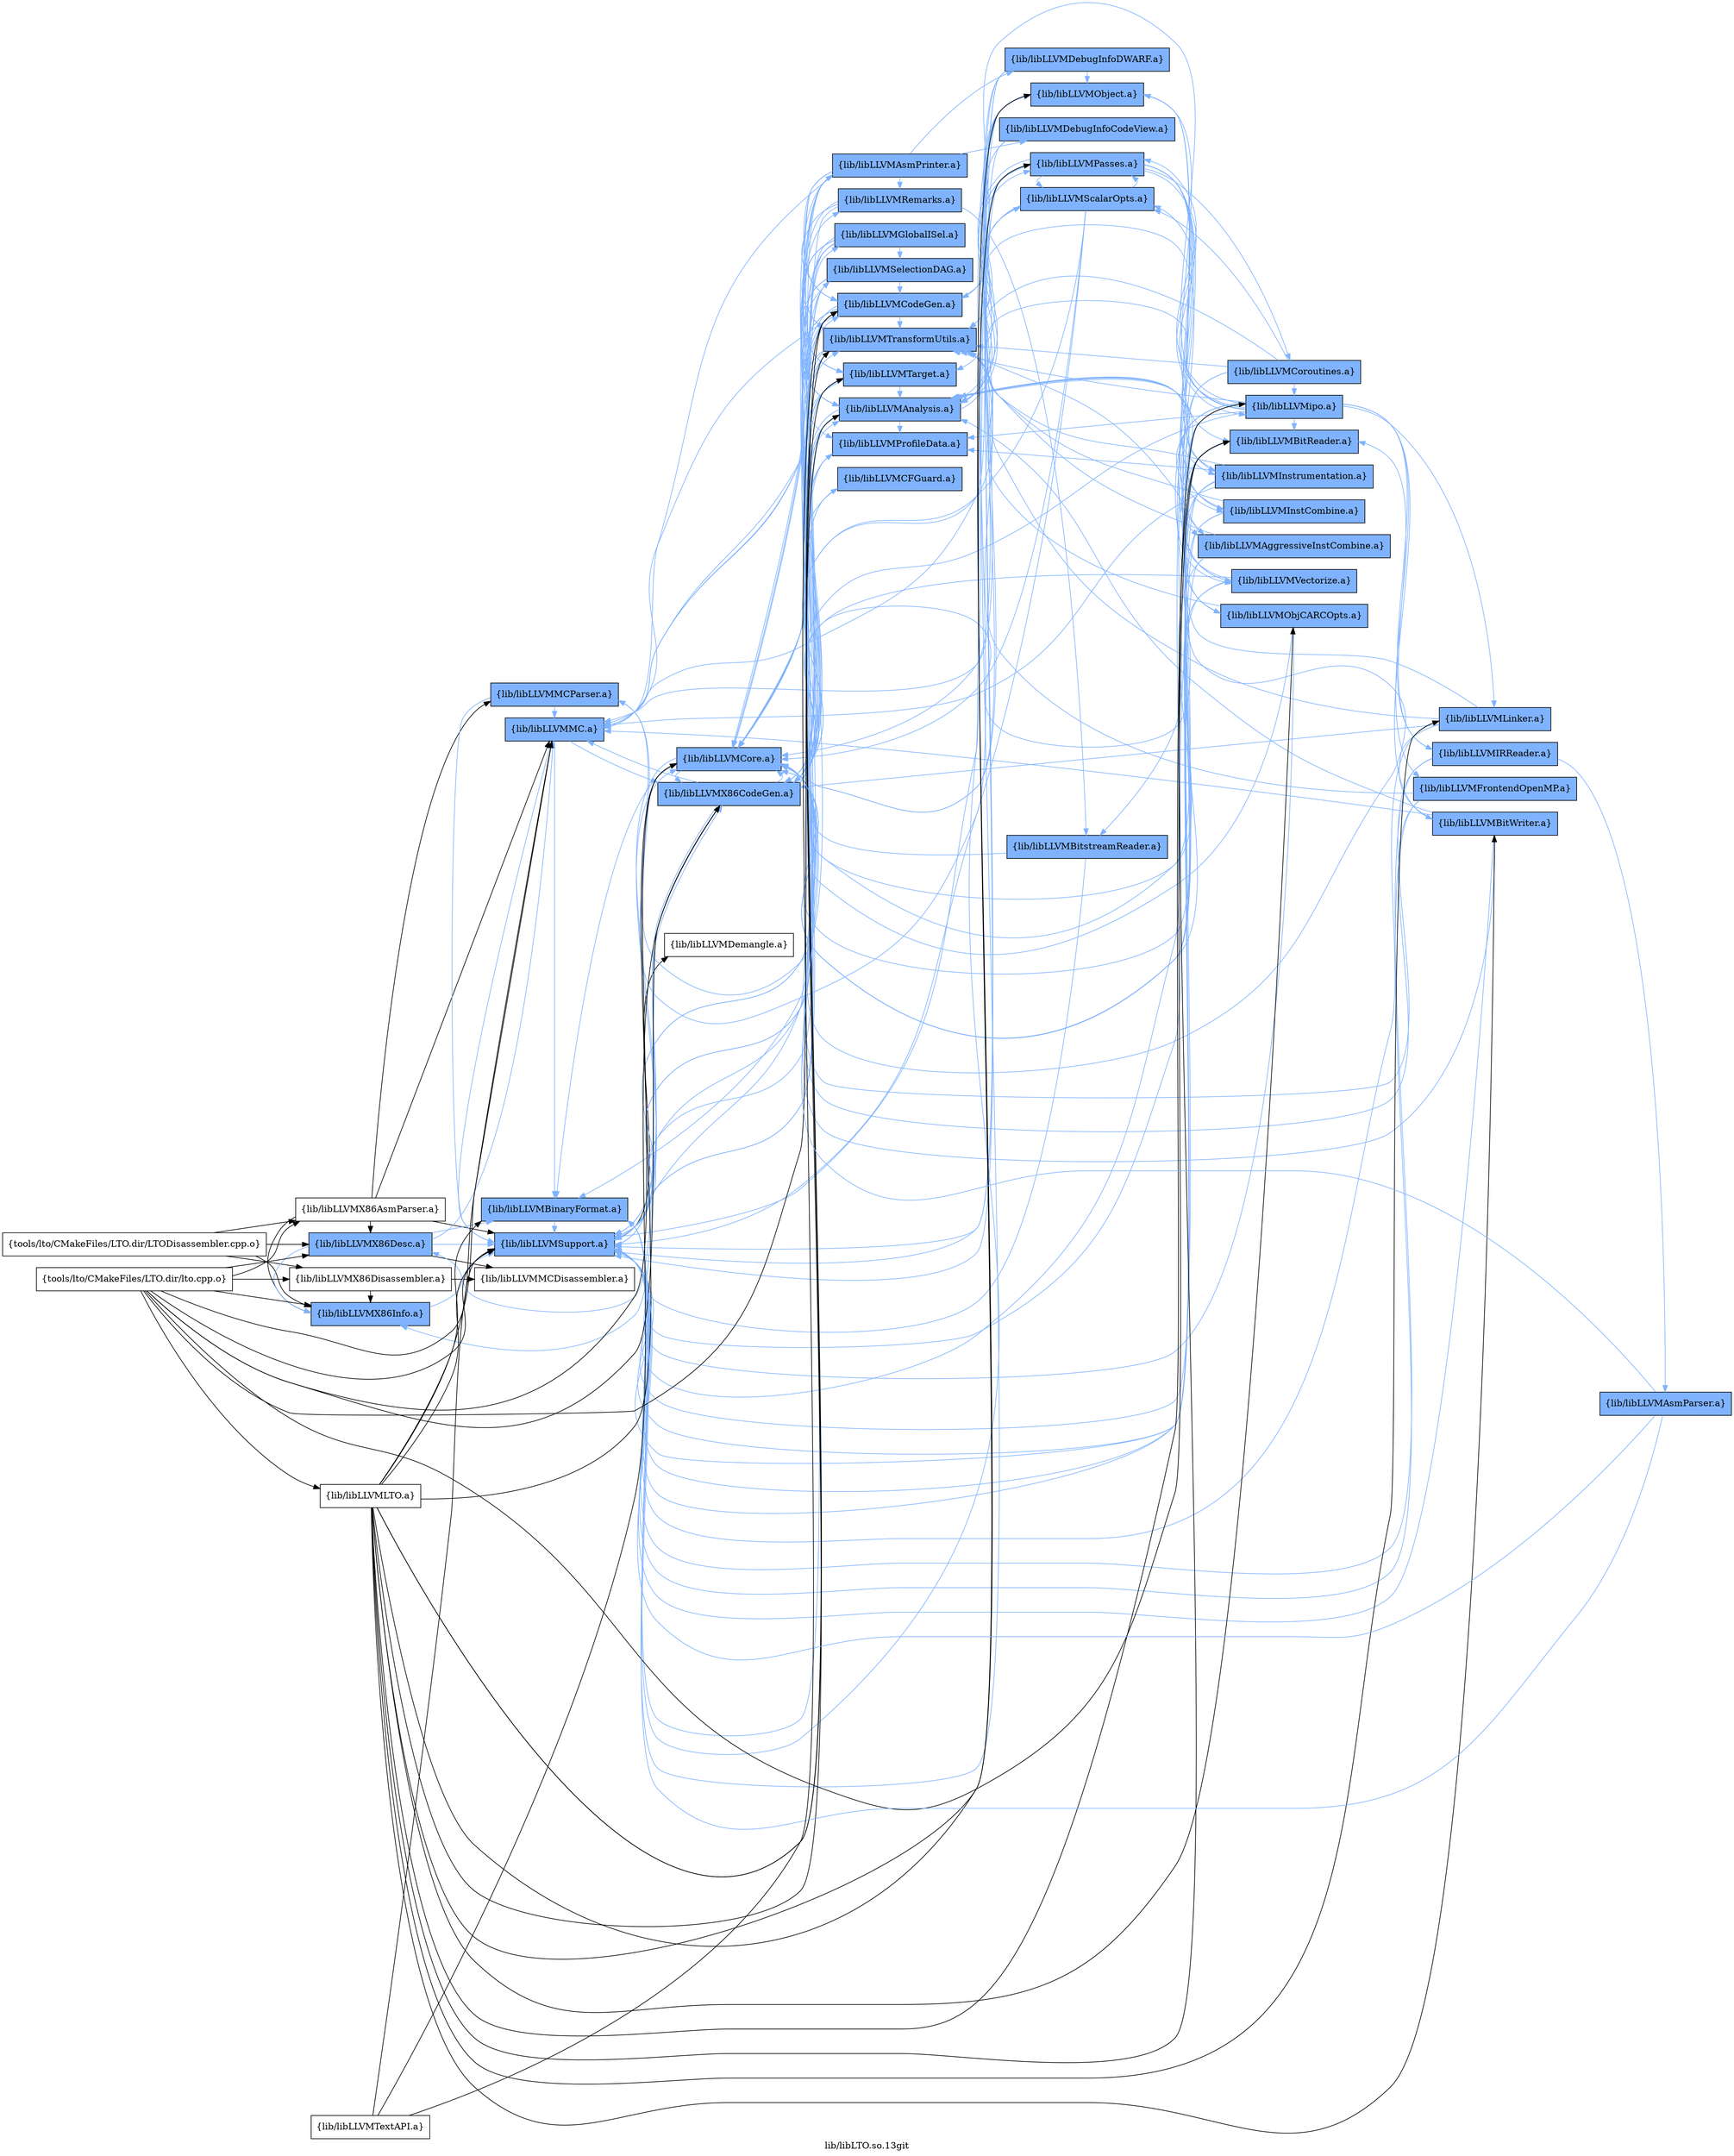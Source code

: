 digraph "lib/libLTO.so.13git" {
	label="lib/libLTO.so.13git";
	rankdir=LR;
	{ rank=same; Node0x560eab0e5078;  }
	{ rank=same; Node0x560eab0f0838; Node0x560eab0f74f8; Node0x560eab0f6ff8; Node0x560eab0f6af8;  }
	{ rank=same; Node0x560eab0f4f28; Node0x560eab0f45c8; Node0x560eab0f2e58; Node0x560eab0f4a78; Node0x560eab0f5928;  }
	{ rank=same; Node0x560eab0f0338; Node0x560eab0f8538; Node0x560eab0f4de8;  }
	{ rank=same; Node0x560eab0f8088; Node0x560eab0f6328; Node0x560eab0f4078; Node0x560eab0dbf78; Node0x560eab0ea4d8; Node0x560eab0db078; Node0x560eab0dba78; Node0x560eab0f1a58; Node0x560eab0e9fd8; Node0x560eab0f53d8;  }
	{ rank=same; Node0x560eab0e15b8; Node0x560eab0f5d38; Node0x560eab0f2458; Node0x560eab0e47b8; Node0x560eab0f38a8; Node0x560eab0f4fc8;  }
	{ rank=same; Node0x560eab0ea9d8; Node0x560eab0e2af8; Node0x560eab0e2648; Node0x560eab0e34f8; Node0x560eab0e11a8; Node0x560eab0e1fb8; Node0x560eab0eaed8; Node0x560eab0f65f8;  }
	{ rank=same; Node0x560eab0ebdd8; Node0x560eab0eb3d8; Node0x560eab0ec328; Node0x560eab0e3048;  }

	Node0x560eab0e5078 [shape=record,shape=box,group=0,label="{tools/lto/CMakeFiles/LTO.dir/LTODisassembler.cpp.o}"];
	Node0x560eab0e5078 -> Node0x560eab0f0838;
	Node0x560eab0e5078 -> Node0x560eab0f74f8;
	Node0x560eab0e5078 -> Node0x560eab0f6ff8;
	Node0x560eab0e5078 -> Node0x560eab0f6af8;
	Node0x560eab0f0838 [shape=record,shape=box,group=0,label="{lib/libLLVMX86AsmParser.a}"];
	Node0x560eab0f0838 -> Node0x560eab0f74f8;
	Node0x560eab0f0838 -> Node0x560eab0f6af8;
	Node0x560eab0f0838 -> Node0x560eab0f4f28;
	Node0x560eab0f0838 -> Node0x560eab0f45c8;
	Node0x560eab0f0838 -> Node0x560eab0f2e58;
	Node0x560eab0f74f8 [shape=record,shape=box,group=1,style=filled,fillcolor="0.600000 0.5 1",label="{lib/libLLVMX86Desc.a}"];
	Node0x560eab0f74f8 -> Node0x560eab0f4f28[color="0.600000 0.5 1"];
	Node0x560eab0f74f8 -> Node0x560eab0f45c8[color="0.600000 0.5 1"];
	Node0x560eab0f74f8 -> Node0x560eab0f6af8[color="0.600000 0.5 1"];
	Node0x560eab0f74f8 -> Node0x560eab0f4a78;
	Node0x560eab0f74f8 -> Node0x560eab0f5928[color="0.600000 0.5 1"];
	Node0x560eab0f6ff8 [shape=record,shape=box,group=0,label="{lib/libLLVMX86Disassembler.a}"];
	Node0x560eab0f6ff8 -> Node0x560eab0f6af8;
	Node0x560eab0f6ff8 -> Node0x560eab0f4a78;
	Node0x560eab0f6af8 [shape=record,shape=box,group=1,style=filled,fillcolor="0.600000 0.5 1",label="{lib/libLLVMX86Info.a}"];
	Node0x560eab0f6af8 -> Node0x560eab0f45c8[color="0.600000 0.5 1"];
	Node0x560eab0e6b58 [shape=record,shape=box,group=0,label="{tools/lto/CMakeFiles/LTO.dir/lto.cpp.o}"];
	Node0x560eab0e6b58 -> Node0x560eab0f0838;
	Node0x560eab0e6b58 -> Node0x560eab0f0338;
	Node0x560eab0e6b58 -> Node0x560eab0f74f8;
	Node0x560eab0e6b58 -> Node0x560eab0f6ff8;
	Node0x560eab0e6b58 -> Node0x560eab0f6af8;
	Node0x560eab0e6b58 -> Node0x560eab0f65f8;
	Node0x560eab0e6b58 -> Node0x560eab0f8538;
	Node0x560eab0e6b58 -> Node0x560eab0f8088;
	Node0x560eab0e6b58 -> Node0x560eab0f7b38;
	Node0x560eab0e6b58 -> Node0x560eab0f4f28;
	Node0x560eab0e6b58 -> Node0x560eab0f45c8;
	Node0x560eab0f0338 [shape=record,shape=box,group=1,style=filled,fillcolor="0.600000 0.5 1",label="{lib/libLLVMX86CodeGen.a}"];
	Node0x560eab0f0338 -> Node0x560eab0f74f8[color="0.600000 0.5 1"];
	Node0x560eab0f0338 -> Node0x560eab0f6af8[color="0.600000 0.5 1"];
	Node0x560eab0f0338 -> Node0x560eab0f8088[color="0.600000 0.5 1"];
	Node0x560eab0f0338 -> Node0x560eab0f8538[color="0.600000 0.5 1"];
	Node0x560eab0f0338 -> Node0x560eab0f4f28[color="0.600000 0.5 1"];
	Node0x560eab0f0338 -> Node0x560eab0f45c8[color="0.600000 0.5 1"];
	Node0x560eab0f0338 -> Node0x560eab0f6328[color="0.600000 0.5 1"];
	Node0x560eab0f0338 -> Node0x560eab0f4078[color="0.600000 0.5 1"];
	Node0x560eab0f0338 -> Node0x560eab0dbf78[color="0.600000 0.5 1"];
	Node0x560eab0f0338 -> Node0x560eab0ea4d8[color="0.600000 0.5 1"];
	Node0x560eab0f0338 -> Node0x560eab0db078[color="0.600000 0.5 1"];
	Node0x560eab0f0338 -> Node0x560eab0dba78[color="0.600000 0.5 1"];
	Node0x560eab0f0338 -> Node0x560eab0f1a58[color="0.600000 0.5 1"];
	Node0x560eab0f0338 -> Node0x560eab0e9fd8[color="0.600000 0.5 1"];
	Node0x560eab0f65f8 [shape=record,shape=box,group=1,style=filled,fillcolor="0.600000 0.5 1",label="{lib/libLLVMBitReader.a}"];
	Node0x560eab0f65f8 -> Node0x560eab0f8538[color="0.600000 0.5 1"];
	Node0x560eab0f65f8 -> Node0x560eab0f45c8[color="0.600000 0.5 1"];
	Node0x560eab0f65f8 -> Node0x560eab0f4fc8[color="0.600000 0.5 1"];
	Node0x560eab0f8538 [shape=record,shape=box,group=1,style=filled,fillcolor="0.600000 0.5 1",label="{lib/libLLVMCore.a}"];
	Node0x560eab0f8538 -> Node0x560eab0f45c8[color="0.600000 0.5 1"];
	Node0x560eab0f8538 -> Node0x560eab0f5928[color="0.600000 0.5 1"];
	Node0x560eab0f8538 -> Node0x560eab0f0338[color="0.600000 0.5 1"];
	Node0x560eab0f8538 -> Node0x560eab0f53d8[color="0.600000 0.5 1"];
	Node0x560eab0f8088 [shape=record,shape=box,group=1,style=filled,fillcolor="0.600000 0.5 1",label="{lib/libLLVMCodeGen.a}"];
	Node0x560eab0f8088 -> Node0x560eab0f0338[color="0.600000 0.5 1"];
	Node0x560eab0f8088 -> Node0x560eab0f8538[color="0.600000 0.5 1"];
	Node0x560eab0f8088 -> Node0x560eab0f45c8[color="0.600000 0.5 1"];
	Node0x560eab0f8088 -> Node0x560eab0f4f28[color="0.600000 0.5 1"];
	Node0x560eab0f8088 -> Node0x560eab0ea4d8[color="0.600000 0.5 1"];
	Node0x560eab0f8088 -> Node0x560eab0e9fd8[color="0.600000 0.5 1"];
	Node0x560eab0f8088 -> Node0x560eab0f4078[color="0.600000 0.5 1"];
	Node0x560eab0f8088 -> Node0x560eab0f1a58[color="0.600000 0.5 1"];
	Node0x560eab0f8088 -> Node0x560eab0e15b8[color="0.600000 0.5 1"];
	Node0x560eab0f7b38 [shape=record,shape=box,group=0,label="{lib/libLLVMLTO.a}"];
	Node0x560eab0f7b38 -> Node0x560eab0f65f8;
	Node0x560eab0f7b38 -> Node0x560eab0f8538;
	Node0x560eab0f7b38 -> Node0x560eab0f45c8;
	Node0x560eab0f7b38 -> Node0x560eab0ebdd8;
	Node0x560eab0f7b38 -> Node0x560eab0e34f8;
	Node0x560eab0f7b38 -> Node0x560eab0e3048;
	Node0x560eab0f7b38 -> Node0x560eab0ea4d8;
	Node0x560eab0f7b38 -> Node0x560eab0f38a8;
	Node0x560eab0f7b38 -> Node0x560eab0f4f28;
	Node0x560eab0f7b38 -> Node0x560eab0f4078;
	Node0x560eab0f7b38 -> Node0x560eab0e47b8;
	Node0x560eab0f7b38 -> Node0x560eab0e9fd8;
	Node0x560eab0f7b38 -> Node0x560eab0f5928;
	Node0x560eab0f7b38 -> Node0x560eab0e2af8;
	Node0x560eab0f4f28 [shape=record,shape=box,group=1,style=filled,fillcolor="0.600000 0.5 1",label="{lib/libLLVMMC.a}"];
	Node0x560eab0f4f28 -> Node0x560eab0f45c8[color="0.600000 0.5 1"];
	Node0x560eab0f4f28 -> Node0x560eab0f5928[color="0.600000 0.5 1"];
	Node0x560eab0f4f28 -> Node0x560eab0f0338[color="0.600000 0.5 1"];
	Node0x560eab0f45c8 [shape=record,shape=box,group=1,style=filled,fillcolor="0.600000 0.5 1",label="{lib/libLLVMSupport.a}"];
	Node0x560eab0f45c8 -> Node0x560eab0f0338[color="0.600000 0.5 1"];
	Node0x560eab0f45c8 -> Node0x560eab0f8538[color="0.600000 0.5 1"];
	Node0x560eab0f45c8 -> Node0x560eab0f4de8;
	Node0x560eab0f2e58 [shape=record,shape=box,group=1,style=filled,fillcolor="0.600000 0.5 1",label="{lib/libLLVMMCParser.a}"];
	Node0x560eab0f2e58 -> Node0x560eab0f4f28[color="0.600000 0.5 1"];
	Node0x560eab0f2e58 -> Node0x560eab0f45c8[color="0.600000 0.5 1"];
	Node0x560eab0f6328 [shape=record,shape=box,group=1,style=filled,fillcolor="0.600000 0.5 1",label="{lib/libLLVMAsmPrinter.a}"];
	Node0x560eab0f6328 -> Node0x560eab0f8538[color="0.600000 0.5 1"];
	Node0x560eab0f6328 -> Node0x560eab0f8088[color="0.600000 0.5 1"];
	Node0x560eab0f6328 -> Node0x560eab0f4f28[color="0.600000 0.5 1"];
	Node0x560eab0f6328 -> Node0x560eab0f45c8[color="0.600000 0.5 1"];
	Node0x560eab0f6328 -> Node0x560eab0f4078[color="0.600000 0.5 1"];
	Node0x560eab0f6328 -> Node0x560eab0ea4d8[color="0.600000 0.5 1"];
	Node0x560eab0f6328 -> Node0x560eab0f5928[color="0.600000 0.5 1"];
	Node0x560eab0f6328 -> Node0x560eab0f53d8[color="0.600000 0.5 1"];
	Node0x560eab0f6328 -> Node0x560eab0f2e58[color="0.600000 0.5 1"];
	Node0x560eab0f6328 -> Node0x560eab0f5d38[color="0.600000 0.5 1"];
	Node0x560eab0f6328 -> Node0x560eab0f2458[color="0.600000 0.5 1"];
	Node0x560eab0f4078 [shape=record,shape=box,group=1,style=filled,fillcolor="0.600000 0.5 1",label="{lib/libLLVMTarget.a}"];
	Node0x560eab0f4078 -> Node0x560eab0f8538[color="0.600000 0.5 1"];
	Node0x560eab0f4078 -> Node0x560eab0f4f28[color="0.600000 0.5 1"];
	Node0x560eab0f4078 -> Node0x560eab0f45c8[color="0.600000 0.5 1"];
	Node0x560eab0f4078 -> Node0x560eab0ea4d8[color="0.600000 0.5 1"];
	Node0x560eab0dbf78 [shape=record,shape=box,group=1,style=filled,fillcolor="0.600000 0.5 1",label="{lib/libLLVMSelectionDAG.a}"];
	Node0x560eab0dbf78 -> Node0x560eab0f8538[color="0.600000 0.5 1"];
	Node0x560eab0dbf78 -> Node0x560eab0f8088[color="0.600000 0.5 1"];
	Node0x560eab0dbf78 -> Node0x560eab0f45c8[color="0.600000 0.5 1"];
	Node0x560eab0dbf78 -> Node0x560eab0ea4d8[color="0.600000 0.5 1"];
	Node0x560eab0dbf78 -> Node0x560eab0f4f28[color="0.600000 0.5 1"];
	Node0x560eab0dbf78 -> Node0x560eab0f4078[color="0.600000 0.5 1"];
	Node0x560eab0dbf78 -> Node0x560eab0e9fd8[color="0.600000 0.5 1"];
	Node0x560eab0ea4d8 [shape=record,shape=box,group=1,style=filled,fillcolor="0.600000 0.5 1",label="{lib/libLLVMAnalysis.a}"];
	Node0x560eab0ea4d8 -> Node0x560eab0f0338[color="0.600000 0.5 1"];
	Node0x560eab0ea4d8 -> Node0x560eab0f8538[color="0.600000 0.5 1"];
	Node0x560eab0ea4d8 -> Node0x560eab0f45c8[color="0.600000 0.5 1"];
	Node0x560eab0ea4d8 -> Node0x560eab0e47b8[color="0.600000 0.5 1"];
	Node0x560eab0ea4d8 -> Node0x560eab0f1a58[color="0.600000 0.5 1"];
	Node0x560eab0ea4d8 -> Node0x560eab0f5928[color="0.600000 0.5 1"];
	Node0x560eab0ea4d8 -> Node0x560eab0f38a8[color="0.600000 0.5 1"];
	Node0x560eab0db078 [shape=record,shape=box,group=1,style=filled,fillcolor="0.600000 0.5 1",label="{lib/libLLVMGlobalISel.a}"];
	Node0x560eab0db078 -> Node0x560eab0f8088[color="0.600000 0.5 1"];
	Node0x560eab0db078 -> Node0x560eab0f8538[color="0.600000 0.5 1"];
	Node0x560eab0db078 -> Node0x560eab0f45c8[color="0.600000 0.5 1"];
	Node0x560eab0db078 -> Node0x560eab0f4f28[color="0.600000 0.5 1"];
	Node0x560eab0db078 -> Node0x560eab0f4078[color="0.600000 0.5 1"];
	Node0x560eab0db078 -> Node0x560eab0dbf78[color="0.600000 0.5 1"];
	Node0x560eab0db078 -> Node0x560eab0e9fd8[color="0.600000 0.5 1"];
	Node0x560eab0db078 -> Node0x560eab0ea4d8[color="0.600000 0.5 1"];
	Node0x560eab0db078 -> Node0x560eab0f0338[color="0.600000 0.5 1"];
	Node0x560eab0dba78 [shape=record,shape=box,group=1,style=filled,fillcolor="0.600000 0.5 1",label="{lib/libLLVMCFGuard.a}"];
	Node0x560eab0dba78 -> Node0x560eab0f8538[color="0.600000 0.5 1"];
	Node0x560eab0f1a58 [shape=record,shape=box,group=1,style=filled,fillcolor="0.600000 0.5 1",label="{lib/libLLVMProfileData.a}"];
	Node0x560eab0f1a58 -> Node0x560eab0f8538[color="0.600000 0.5 1"];
	Node0x560eab0f1a58 -> Node0x560eab0f45c8[color="0.600000 0.5 1"];
	Node0x560eab0e9fd8 [shape=record,shape=box,group=1,style=filled,fillcolor="0.600000 0.5 1",label="{lib/libLLVMTransformUtils.a}"];
	Node0x560eab0e9fd8 -> Node0x560eab0f8538[color="0.600000 0.5 1"];
	Node0x560eab0e9fd8 -> Node0x560eab0f45c8[color="0.600000 0.5 1"];
	Node0x560eab0e9fd8 -> Node0x560eab0f0338[color="0.600000 0.5 1"];
	Node0x560eab0e9fd8 -> Node0x560eab0ea4d8[color="0.600000 0.5 1"];
	Node0x560eab0f4a78 [shape=record,shape=box,group=0,label="{lib/libLLVMMCDisassembler.a}"];
	Node0x560eab0f5928 [shape=record,shape=box,group=1,style=filled,fillcolor="0.600000 0.5 1",label="{lib/libLLVMBinaryFormat.a}"];
	Node0x560eab0f5928 -> Node0x560eab0f45c8[color="0.600000 0.5 1"];
	Node0x560eab0f4fc8 [shape=record,shape=box,group=1,style=filled,fillcolor="0.600000 0.5 1",label="{lib/libLLVMBitstreamReader.a}"];
	Node0x560eab0f4fc8 -> Node0x560eab0f8538[color="0.600000 0.5 1"];
	Node0x560eab0f4fc8 -> Node0x560eab0f45c8[color="0.600000 0.5 1"];
	Node0x560eab0f53d8 [shape=record,shape=box,group=1,style=filled,fillcolor="0.600000 0.5 1",label="{lib/libLLVMRemarks.a}"];
	Node0x560eab0f53d8 -> Node0x560eab0f45c8[color="0.600000 0.5 1"];
	Node0x560eab0f53d8 -> Node0x560eab0f8538[color="0.600000 0.5 1"];
	Node0x560eab0f53d8 -> Node0x560eab0f4fc8[color="0.600000 0.5 1"];
	Node0x560eab0f53d8 -> Node0x560eab0f8088[color="0.600000 0.5 1"];
	Node0x560eab0e15b8 [shape=record,shape=box,group=1,style=filled,fillcolor="0.600000 0.5 1",label="{lib/libLLVMScalarOpts.a}"];
	Node0x560eab0e15b8 -> Node0x560eab0f8538[color="0.600000 0.5 1"];
	Node0x560eab0e15b8 -> Node0x560eab0f45c8[color="0.600000 0.5 1"];
	Node0x560eab0e15b8 -> Node0x560eab0e9fd8[color="0.600000 0.5 1"];
	Node0x560eab0e15b8 -> Node0x560eab0ea4d8[color="0.600000 0.5 1"];
	Node0x560eab0e15b8 -> Node0x560eab0f0338[color="0.600000 0.5 1"];
	Node0x560eab0e15b8 -> Node0x560eab0e47b8[color="0.600000 0.5 1"];
	Node0x560eab0ebdd8 [shape=record,shape=box,group=1,style=filled,fillcolor="0.600000 0.5 1",label="{lib/libLLVMLinker.a}"];
	Node0x560eab0ebdd8 -> Node0x560eab0f0338[color="0.600000 0.5 1"];
	Node0x560eab0ebdd8 -> Node0x560eab0f8538[color="0.600000 0.5 1"];
	Node0x560eab0ebdd8 -> Node0x560eab0f45c8[color="0.600000 0.5 1"];
	Node0x560eab0ebdd8 -> Node0x560eab0e9fd8[color="0.600000 0.5 1"];
	Node0x560eab0ebdd8 -> Node0x560eab0f38a8[color="0.600000 0.5 1"];
	Node0x560eab0e34f8 [shape=record,shape=box,group=1,style=filled,fillcolor="0.600000 0.5 1",label="{lib/libLLVMipo.a}"];
	Node0x560eab0e34f8 -> Node0x560eab0f8538[color="0.600000 0.5 1"];
	Node0x560eab0e34f8 -> Node0x560eab0f45c8[color="0.600000 0.5 1"];
	Node0x560eab0e34f8 -> Node0x560eab0e9fd8[color="0.600000 0.5 1"];
	Node0x560eab0e34f8 -> Node0x560eab0ea4d8[color="0.600000 0.5 1"];
	Node0x560eab0e34f8 -> Node0x560eab0f0338[color="0.600000 0.5 1"];
	Node0x560eab0e34f8 -> Node0x560eab0f65f8[color="0.600000 0.5 1"];
	Node0x560eab0e34f8 -> Node0x560eab0ebdd8[color="0.600000 0.5 1"];
	Node0x560eab0e34f8 -> Node0x560eab0eb3d8[color="0.600000 0.5 1"];
	Node0x560eab0e34f8 -> Node0x560eab0f8088[color="0.600000 0.5 1"];
	Node0x560eab0e34f8 -> Node0x560eab0ec328[color="0.600000 0.5 1"];
	Node0x560eab0e34f8 -> Node0x560eab0ea9d8[color="0.600000 0.5 1"];
	Node0x560eab0e34f8 -> Node0x560eab0e15b8[color="0.600000 0.5 1"];
	Node0x560eab0e34f8 -> Node0x560eab0e11a8[color="0.600000 0.5 1"];
	Node0x560eab0e34f8 -> Node0x560eab0e1fb8[color="0.600000 0.5 1"];
	Node0x560eab0e34f8 -> Node0x560eab0eaed8[color="0.600000 0.5 1"];
	Node0x560eab0e34f8 -> Node0x560eab0f1a58[color="0.600000 0.5 1"];
	Node0x560eab0e34f8 -> Node0x560eab0e47b8[color="0.600000 0.5 1"];
	Node0x560eab0e34f8 -> Node0x560eab0e3048[color="0.600000 0.5 1"];
	Node0x560eab0e3048 [shape=record,shape=box,group=1,style=filled,fillcolor="0.600000 0.5 1",label="{lib/libLLVMBitWriter.a}"];
	Node0x560eab0e3048 -> Node0x560eab0f8538[color="0.600000 0.5 1"];
	Node0x560eab0e3048 -> Node0x560eab0f4f28[color="0.600000 0.5 1"];
	Node0x560eab0e3048 -> Node0x560eab0f45c8[color="0.600000 0.5 1"];
	Node0x560eab0e3048 -> Node0x560eab0ea4d8[color="0.600000 0.5 1"];
	Node0x560eab0e3048 -> Node0x560eab0f38a8[color="0.600000 0.5 1"];
	Node0x560eab0f38a8 [shape=record,shape=box,group=1,style=filled,fillcolor="0.600000 0.5 1",label="{lib/libLLVMObject.a}"];
	Node0x560eab0f38a8 -> Node0x560eab0f45c8[color="0.600000 0.5 1"];
	Node0x560eab0f38a8 -> Node0x560eab0f5928[color="0.600000 0.5 1"];
	Node0x560eab0f38a8 -> Node0x560eab0f65f8[color="0.600000 0.5 1"];
	Node0x560eab0f38a8 -> Node0x560eab0f8538[color="0.600000 0.5 1"];
	Node0x560eab0f38a8 -> Node0x560eab0f4f28[color="0.600000 0.5 1"];
	Node0x560eab0f38a8 -> Node0x560eab0f2e58[color="0.600000 0.5 1"];
	Node0x560eab0e47b8 [shape=record,shape=box,group=1,style=filled,fillcolor="0.600000 0.5 1",label="{lib/libLLVMPasses.a}"];
	Node0x560eab0e47b8 -> Node0x560eab0f8538[color="0.600000 0.5 1"];
	Node0x560eab0e47b8 -> Node0x560eab0f45c8[color="0.600000 0.5 1"];
	Node0x560eab0e47b8 -> Node0x560eab0ea9d8[color="0.600000 0.5 1"];
	Node0x560eab0e47b8 -> Node0x560eab0f4078[color="0.600000 0.5 1"];
	Node0x560eab0e47b8 -> Node0x560eab0e2af8[color="0.600000 0.5 1"];
	Node0x560eab0e47b8 -> Node0x560eab0e2648[color="0.600000 0.5 1"];
	Node0x560eab0e47b8 -> Node0x560eab0e34f8[color="0.600000 0.5 1"];
	Node0x560eab0e47b8 -> Node0x560eab0e15b8[color="0.600000 0.5 1"];
	Node0x560eab0e47b8 -> Node0x560eab0e11a8[color="0.600000 0.5 1"];
	Node0x560eab0e47b8 -> Node0x560eab0e1fb8[color="0.600000 0.5 1"];
	Node0x560eab0e47b8 -> Node0x560eab0eaed8[color="0.600000 0.5 1"];
	Node0x560eab0e47b8 -> Node0x560eab0e9fd8[color="0.600000 0.5 1"];
	Node0x560eab0e47b8 -> Node0x560eab0ea4d8[color="0.600000 0.5 1"];
	Node0x560eab0e2af8 [shape=record,shape=box,group=1,style=filled,fillcolor="0.600000 0.5 1",label="{lib/libLLVMObjCARCOpts.a}"];
	Node0x560eab0e2af8 -> Node0x560eab0f8538[color="0.600000 0.5 1"];
	Node0x560eab0e2af8 -> Node0x560eab0f45c8[color="0.600000 0.5 1"];
	Node0x560eab0e2af8 -> Node0x560eab0e9fd8[color="0.600000 0.5 1"];
	Node0x560eab0e2af8 -> Node0x560eab0ea4d8[color="0.600000 0.5 1"];
	Node0x560eab0f5d38 [shape=record,shape=box,group=1,style=filled,fillcolor="0.600000 0.5 1",label="{lib/libLLVMDebugInfoDWARF.a}"];
	Node0x560eab0f5d38 -> Node0x560eab0f4f28[color="0.600000 0.5 1"];
	Node0x560eab0f5d38 -> Node0x560eab0f45c8[color="0.600000 0.5 1"];
	Node0x560eab0f5d38 -> Node0x560eab0f5928[color="0.600000 0.5 1"];
	Node0x560eab0f5d38 -> Node0x560eab0f8538[color="0.600000 0.5 1"];
	Node0x560eab0f5d38 -> Node0x560eab0f38a8[color="0.600000 0.5 1"];
	Node0x560eab0f2458 [shape=record,shape=box,group=1,style=filled,fillcolor="0.600000 0.5 1",label="{lib/libLLVMDebugInfoCodeView.a}"];
	Node0x560eab0f2458 -> Node0x560eab0f45c8[color="0.600000 0.5 1"];
	Node0x560eab0f2458 -> Node0x560eab0f0338[color="0.600000 0.5 1"];
	Node0x560eab0ea9d8 [shape=record,shape=box,group=1,style=filled,fillcolor="0.600000 0.5 1",label="{lib/libLLVMVectorize.a}"];
	Node0x560eab0ea9d8 -> Node0x560eab0f8538[color="0.600000 0.5 1"];
	Node0x560eab0ea9d8 -> Node0x560eab0f45c8[color="0.600000 0.5 1"];
	Node0x560eab0ea9d8 -> Node0x560eab0e9fd8[color="0.600000 0.5 1"];
	Node0x560eab0ea9d8 -> Node0x560eab0ea4d8[color="0.600000 0.5 1"];
	Node0x560eab0ea9d8 -> Node0x560eab0f0338[color="0.600000 0.5 1"];
	Node0x560eab0e2648 [shape=record,shape=box,group=1,style=filled,fillcolor="0.600000 0.5 1",label="{lib/libLLVMCoroutines.a}"];
	Node0x560eab0e2648 -> Node0x560eab0f8538[color="0.600000 0.5 1"];
	Node0x560eab0e2648 -> Node0x560eab0e15b8[color="0.600000 0.5 1"];
	Node0x560eab0e2648 -> Node0x560eab0f45c8[color="0.600000 0.5 1"];
	Node0x560eab0e2648 -> Node0x560eab0e34f8[color="0.600000 0.5 1"];
	Node0x560eab0e2648 -> Node0x560eab0e9fd8[color="0.600000 0.5 1"];
	Node0x560eab0e2648 -> Node0x560eab0ea4d8[color="0.600000 0.5 1"];
	Node0x560eab0e11a8 [shape=record,shape=box,group=1,style=filled,fillcolor="0.600000 0.5 1",label="{lib/libLLVMAggressiveInstCombine.a}"];
	Node0x560eab0e11a8 -> Node0x560eab0f8538[color="0.600000 0.5 1"];
	Node0x560eab0e11a8 -> Node0x560eab0f45c8[color="0.600000 0.5 1"];
	Node0x560eab0e11a8 -> Node0x560eab0e9fd8[color="0.600000 0.5 1"];
	Node0x560eab0e11a8 -> Node0x560eab0ea4d8[color="0.600000 0.5 1"];
	Node0x560eab0e1fb8 [shape=record,shape=box,group=1,style=filled,fillcolor="0.600000 0.5 1",label="{lib/libLLVMInstCombine.a}"];
	Node0x560eab0e1fb8 -> Node0x560eab0f8538[color="0.600000 0.5 1"];
	Node0x560eab0e1fb8 -> Node0x560eab0f45c8[color="0.600000 0.5 1"];
	Node0x560eab0e1fb8 -> Node0x560eab0e9fd8[color="0.600000 0.5 1"];
	Node0x560eab0e1fb8 -> Node0x560eab0ea4d8[color="0.600000 0.5 1"];
	Node0x560eab0eaed8 [shape=record,shape=box,group=1,style=filled,fillcolor="0.600000 0.5 1",label="{lib/libLLVMInstrumentation.a}"];
	Node0x560eab0eaed8 -> Node0x560eab0f8538[color="0.600000 0.5 1"];
	Node0x560eab0eaed8 -> Node0x560eab0f4f28[color="0.600000 0.5 1"];
	Node0x560eab0eaed8 -> Node0x560eab0f45c8[color="0.600000 0.5 1"];
	Node0x560eab0eaed8 -> Node0x560eab0e9fd8[color="0.600000 0.5 1"];
	Node0x560eab0eaed8 -> Node0x560eab0ea4d8[color="0.600000 0.5 1"];
	Node0x560eab0eaed8 -> Node0x560eab0f1a58[color="0.600000 0.5 1"];
	Node0x560eab0eaed8 -> Node0x560eab0f0338[color="0.600000 0.5 1"];
	Node0x560eab0eb3d8 [shape=record,shape=box,group=1,style=filled,fillcolor="0.600000 0.5 1",label="{lib/libLLVMIRReader.a}"];
	Node0x560eab0eb3d8 -> Node0x560eab0f65f8[color="0.600000 0.5 1"];
	Node0x560eab0eb3d8 -> Node0x560eab0f8538[color="0.600000 0.5 1"];
	Node0x560eab0eb3d8 -> Node0x560eab0f45c8[color="0.600000 0.5 1"];
	Node0x560eab0eb3d8 -> Node0x560eab0ebab8[color="0.600000 0.5 1"];
	Node0x560eab0ec328 [shape=record,shape=box,group=1,style=filled,fillcolor="0.600000 0.5 1",label="{lib/libLLVMFrontendOpenMP.a}"];
	Node0x560eab0ec328 -> Node0x560eab0f8538[color="0.600000 0.5 1"];
	Node0x560eab0ec328 -> Node0x560eab0f45c8[color="0.600000 0.5 1"];
	Node0x560eab0ec328 -> Node0x560eab0e9fd8[color="0.600000 0.5 1"];
	Node0x560eab0ebab8 [shape=record,shape=box,group=1,style=filled,fillcolor="0.600000 0.5 1",label="{lib/libLLVMAsmParser.a}"];
	Node0x560eab0ebab8 -> Node0x560eab0f8538[color="0.600000 0.5 1"];
	Node0x560eab0ebab8 -> Node0x560eab0f45c8[color="0.600000 0.5 1"];
	Node0x560eab0ebab8 -> Node0x560eab0f5928[color="0.600000 0.5 1"];
	Node0x560eab0f2048 [shape=record,shape=box,group=0,label="{lib/libLLVMTextAPI.a}"];
	Node0x560eab0f2048 -> Node0x560eab0f45c8;
	Node0x560eab0f2048 -> Node0x560eab0f8088;
	Node0x560eab0f2048 -> Node0x560eab0f0338;
	Node0x560eab0f4de8 [shape=record,shape=box,group=0,label="{lib/libLLVMDemangle.a}"];
}
